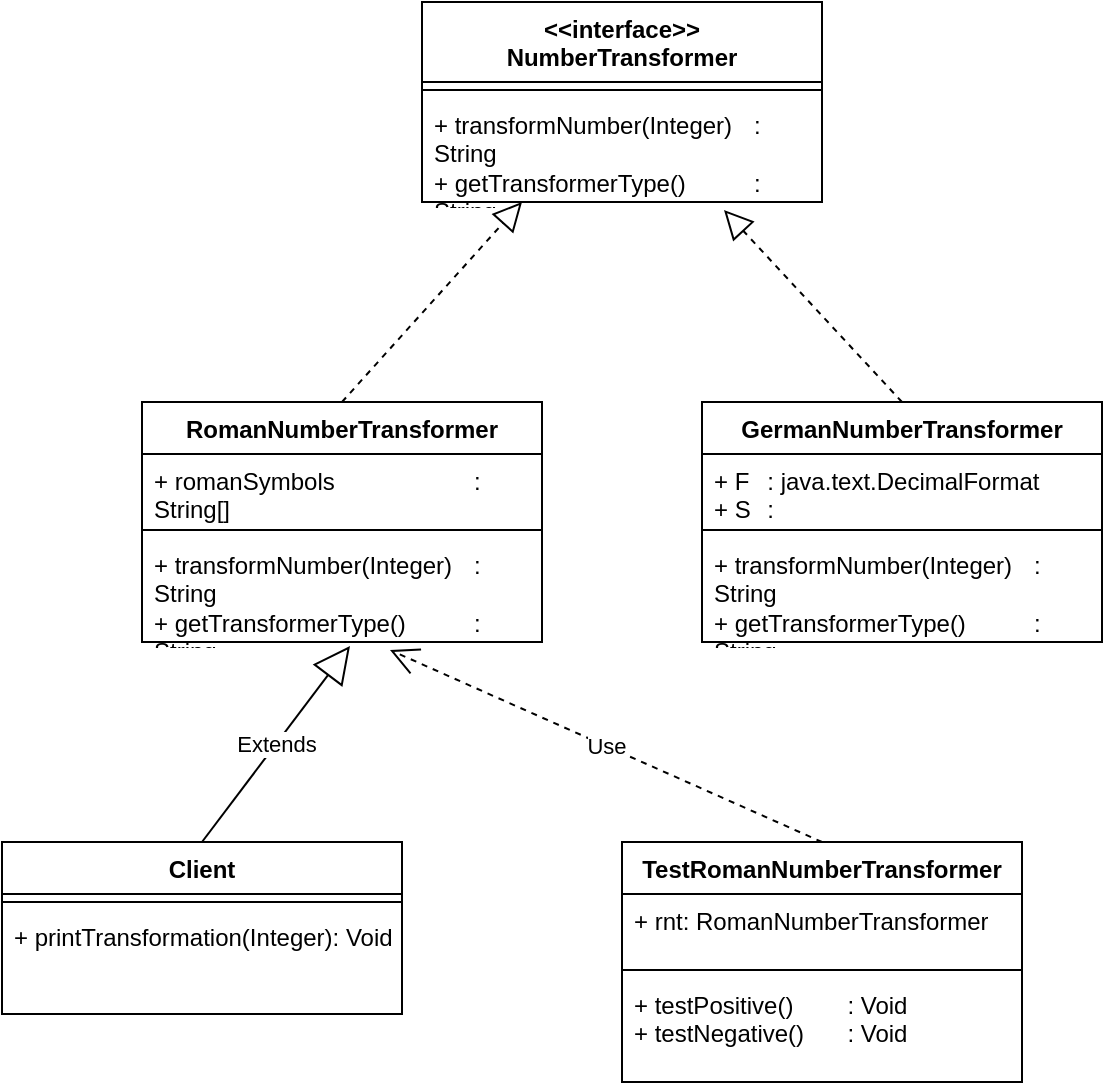 <mxfile version="24.2.3" type="github">
  <diagram name="Page-1" id="qOqSeO6un0RNDj4lg11x">
    <mxGraphModel dx="734" dy="738" grid="1" gridSize="10" guides="1" tooltips="1" connect="1" arrows="1" fold="1" page="1" pageScale="1" pageWidth="850" pageHeight="1100" math="0" shadow="0">
      <root>
        <mxCell id="0" />
        <mxCell id="1" parent="0" />
        <mxCell id="VwFLCYPLRj5lLe7OgInl-14" value="RomanNumberTransformer" style="swimlane;fontStyle=1;align=center;verticalAlign=top;childLayout=stackLayout;horizontal=1;startSize=26;horizontalStack=0;resizeParent=1;resizeParentMax=0;resizeLast=0;collapsible=1;marginBottom=0;whiteSpace=wrap;html=1;" vertex="1" parent="1">
          <mxGeometry x="120" y="340" width="200" height="120" as="geometry" />
        </mxCell>
        <mxCell id="VwFLCYPLRj5lLe7OgInl-15" value="&lt;div&gt;+ romanSymbols&lt;span style=&quot;white-space: pre;&quot;&gt;&#x9;&lt;span style=&quot;white-space: pre;&quot;&gt;&#x9;&lt;/span&gt;&lt;span style=&quot;white-space: pre;&quot;&gt;&#x9;&lt;/span&gt;&lt;/span&gt;: String[]&lt;/div&gt;&lt;div&gt;+ romanValue&lt;span style=&quot;white-space: pre;&quot;&gt;&#x9;&lt;/span&gt;&lt;span style=&quot;white-space: pre;&quot;&gt;&#x9;&lt;/span&gt;&lt;span style=&quot;white-space: pre;&quot;&gt;&#x9;&lt;/span&gt;&lt;span style=&quot;white-space: pre;&quot;&gt;&#x9;&lt;/span&gt;: String[]&lt;br&gt;&lt;/div&gt;" style="text;strokeColor=none;fillColor=none;align=left;verticalAlign=top;spacingLeft=4;spacingRight=4;overflow=hidden;rotatable=0;points=[[0,0.5],[1,0.5]];portConstraint=eastwest;whiteSpace=wrap;html=1;" vertex="1" parent="VwFLCYPLRj5lLe7OgInl-14">
          <mxGeometry y="26" width="200" height="34" as="geometry" />
        </mxCell>
        <mxCell id="VwFLCYPLRj5lLe7OgInl-16" value="" style="line;strokeWidth=1;fillColor=none;align=left;verticalAlign=middle;spacingTop=-1;spacingLeft=3;spacingRight=3;rotatable=0;labelPosition=right;points=[];portConstraint=eastwest;strokeColor=inherit;" vertex="1" parent="VwFLCYPLRj5lLe7OgInl-14">
          <mxGeometry y="60" width="200" height="8" as="geometry" />
        </mxCell>
        <mxCell id="VwFLCYPLRj5lLe7OgInl-17" value="&lt;div&gt;+ transformNumber(Integer)&lt;span style=&quot;white-space: pre;&quot;&gt;&#x9;&lt;/span&gt;: String&lt;/div&gt;&lt;div&gt;+ getTransformerType()&lt;span style=&quot;white-space: pre;&quot;&gt;&#x9;&lt;/span&gt;&lt;span style=&quot;white-space: pre;&quot;&gt;&#x9;&lt;/span&gt;: String&lt;br&gt;&lt;/div&gt;" style="text;strokeColor=none;fillColor=none;align=left;verticalAlign=top;spacingLeft=4;spacingRight=4;overflow=hidden;rotatable=0;points=[[0,0.5],[1,0.5]];portConstraint=eastwest;whiteSpace=wrap;html=1;" vertex="1" parent="VwFLCYPLRj5lLe7OgInl-14">
          <mxGeometry y="68" width="200" height="52" as="geometry" />
        </mxCell>
        <mxCell id="VwFLCYPLRj5lLe7OgInl-18" value="&lt;div&gt;&amp;lt;&amp;lt;interface&amp;gt;&amp;gt;&lt;br&gt;&lt;/div&gt;&lt;div&gt;NumberTransformer&lt;/div&gt;" style="swimlane;fontStyle=1;align=center;verticalAlign=top;childLayout=stackLayout;horizontal=1;startSize=40;horizontalStack=0;resizeParent=1;resizeParentMax=0;resizeLast=0;collapsible=1;marginBottom=0;whiteSpace=wrap;html=1;" vertex="1" parent="1">
          <mxGeometry x="260" y="140" width="200" height="100" as="geometry" />
        </mxCell>
        <mxCell id="VwFLCYPLRj5lLe7OgInl-20" value="" style="line;strokeWidth=1;fillColor=none;align=left;verticalAlign=middle;spacingTop=-1;spacingLeft=3;spacingRight=3;rotatable=0;labelPosition=right;points=[];portConstraint=eastwest;strokeColor=inherit;" vertex="1" parent="VwFLCYPLRj5lLe7OgInl-18">
          <mxGeometry y="40" width="200" height="8" as="geometry" />
        </mxCell>
        <mxCell id="VwFLCYPLRj5lLe7OgInl-21" value="&lt;div&gt;+ transformNumber(Integer)&lt;span style=&quot;white-space: pre;&quot;&gt;&#x9;&lt;/span&gt;: String&lt;/div&gt;&lt;div&gt;+ getTransformerType()&lt;span style=&quot;white-space: pre;&quot;&gt;&#x9;&lt;/span&gt;&lt;span style=&quot;white-space: pre;&quot;&gt;&#x9;&lt;/span&gt;: String&lt;br&gt;&lt;/div&gt;" style="text;strokeColor=none;fillColor=none;align=left;verticalAlign=top;spacingLeft=4;spacingRight=4;overflow=hidden;rotatable=0;points=[[0,0.5],[1,0.5]];portConstraint=eastwest;whiteSpace=wrap;html=1;" vertex="1" parent="VwFLCYPLRj5lLe7OgInl-18">
          <mxGeometry y="48" width="200" height="52" as="geometry" />
        </mxCell>
        <mxCell id="VwFLCYPLRj5lLe7OgInl-22" value="GermanNumberTransformer" style="swimlane;fontStyle=1;align=center;verticalAlign=top;childLayout=stackLayout;horizontal=1;startSize=26;horizontalStack=0;resizeParent=1;resizeParentMax=0;resizeLast=0;collapsible=1;marginBottom=0;whiteSpace=wrap;html=1;" vertex="1" parent="1">
          <mxGeometry x="400" y="340" width="200" height="120" as="geometry" />
        </mxCell>
        <mxCell id="VwFLCYPLRj5lLe7OgInl-23" value="&lt;div&gt;+ F&lt;span style=&quot;white-space: pre;&quot;&gt;&#x9;&lt;/span&gt;: java.text.DecimalFormat&lt;/div&gt;&lt;div&gt;+ S&lt;span style=&quot;white-space: pre;&quot;&gt;&#x9;&lt;/span&gt;: java.text.DecimalFormatSymbols&lt;br&gt;&lt;/div&gt;" style="text;strokeColor=none;fillColor=none;align=left;verticalAlign=top;spacingLeft=4;spacingRight=4;overflow=hidden;rotatable=0;points=[[0,0.5],[1,0.5]];portConstraint=eastwest;whiteSpace=wrap;html=1;" vertex="1" parent="VwFLCYPLRj5lLe7OgInl-22">
          <mxGeometry y="26" width="200" height="34" as="geometry" />
        </mxCell>
        <mxCell id="VwFLCYPLRj5lLe7OgInl-24" value="" style="line;strokeWidth=1;fillColor=none;align=left;verticalAlign=middle;spacingTop=-1;spacingLeft=3;spacingRight=3;rotatable=0;labelPosition=right;points=[];portConstraint=eastwest;strokeColor=inherit;" vertex="1" parent="VwFLCYPLRj5lLe7OgInl-22">
          <mxGeometry y="60" width="200" height="8" as="geometry" />
        </mxCell>
        <mxCell id="VwFLCYPLRj5lLe7OgInl-25" value="&lt;div&gt;+ transformNumber(Integer)&lt;span style=&quot;white-space: pre;&quot;&gt;&#x9;&lt;/span&gt;: String&lt;/div&gt;&lt;div&gt;+ getTransformerType()&lt;span style=&quot;white-space: pre;&quot;&gt;&#x9;&lt;/span&gt;&lt;span style=&quot;white-space: pre;&quot;&gt;&#x9;&lt;/span&gt;: String&lt;br&gt;&lt;/div&gt;" style="text;strokeColor=none;fillColor=none;align=left;verticalAlign=top;spacingLeft=4;spacingRight=4;overflow=hidden;rotatable=0;points=[[0,0.5],[1,0.5]];portConstraint=eastwest;whiteSpace=wrap;html=1;" vertex="1" parent="VwFLCYPLRj5lLe7OgInl-22">
          <mxGeometry y="68" width="200" height="52" as="geometry" />
        </mxCell>
        <mxCell id="VwFLCYPLRj5lLe7OgInl-28" value="Client" style="swimlane;fontStyle=1;align=center;verticalAlign=top;childLayout=stackLayout;horizontal=1;startSize=26;horizontalStack=0;resizeParent=1;resizeParentMax=0;resizeLast=0;collapsible=1;marginBottom=0;whiteSpace=wrap;html=1;" vertex="1" parent="1">
          <mxGeometry x="50" y="560" width="200" height="86" as="geometry" />
        </mxCell>
        <mxCell id="VwFLCYPLRj5lLe7OgInl-30" value="" style="line;strokeWidth=1;fillColor=none;align=left;verticalAlign=middle;spacingTop=-1;spacingLeft=3;spacingRight=3;rotatable=0;labelPosition=right;points=[];portConstraint=eastwest;strokeColor=inherit;" vertex="1" parent="VwFLCYPLRj5lLe7OgInl-28">
          <mxGeometry y="26" width="200" height="8" as="geometry" />
        </mxCell>
        <mxCell id="VwFLCYPLRj5lLe7OgInl-31" value="+ printTransformation(Integer): Void" style="text;strokeColor=none;fillColor=none;align=left;verticalAlign=top;spacingLeft=4;spacingRight=4;overflow=hidden;rotatable=0;points=[[0,0.5],[1,0.5]];portConstraint=eastwest;whiteSpace=wrap;html=1;" vertex="1" parent="VwFLCYPLRj5lLe7OgInl-28">
          <mxGeometry y="34" width="200" height="52" as="geometry" />
        </mxCell>
        <mxCell id="VwFLCYPLRj5lLe7OgInl-32" value="" style="endArrow=block;dashed=1;endFill=0;endSize=12;html=1;rounded=0;exitX=0.5;exitY=0;exitDx=0;exitDy=0;entryX=0.25;entryY=1;entryDx=0;entryDy=0;" edge="1" parent="1" source="VwFLCYPLRj5lLe7OgInl-14" target="VwFLCYPLRj5lLe7OgInl-18">
          <mxGeometry width="160" relative="1" as="geometry">
            <mxPoint x="300" y="510" as="sourcePoint" />
            <mxPoint x="460" y="510" as="targetPoint" />
          </mxGeometry>
        </mxCell>
        <mxCell id="VwFLCYPLRj5lLe7OgInl-33" value="" style="endArrow=block;dashed=1;endFill=0;endSize=12;html=1;rounded=0;exitX=0.5;exitY=0;exitDx=0;exitDy=0;entryX=0.755;entryY=1.077;entryDx=0;entryDy=0;entryPerimeter=0;" edge="1" parent="1" source="VwFLCYPLRj5lLe7OgInl-22" target="VwFLCYPLRj5lLe7OgInl-21">
          <mxGeometry width="160" relative="1" as="geometry">
            <mxPoint x="230" y="350" as="sourcePoint" />
            <mxPoint x="334" y="252" as="targetPoint" />
          </mxGeometry>
        </mxCell>
        <mxCell id="VwFLCYPLRj5lLe7OgInl-34" value="Extends" style="endArrow=block;endSize=16;endFill=0;html=1;rounded=0;entryX=0.52;entryY=1.038;entryDx=0;entryDy=0;exitX=0.5;exitY=0;exitDx=0;exitDy=0;entryPerimeter=0;" edge="1" parent="1" source="VwFLCYPLRj5lLe7OgInl-28" target="VwFLCYPLRj5lLe7OgInl-17">
          <mxGeometry width="160" relative="1" as="geometry">
            <mxPoint x="300" y="510" as="sourcePoint" />
            <mxPoint x="460" y="510" as="targetPoint" />
          </mxGeometry>
        </mxCell>
        <mxCell id="VwFLCYPLRj5lLe7OgInl-36" value="TestRomanNumberTransformer" style="swimlane;fontStyle=1;align=center;verticalAlign=top;childLayout=stackLayout;horizontal=1;startSize=26;horizontalStack=0;resizeParent=1;resizeParentMax=0;resizeLast=0;collapsible=1;marginBottom=0;whiteSpace=wrap;html=1;" vertex="1" parent="1">
          <mxGeometry x="360" y="560" width="200" height="120" as="geometry" />
        </mxCell>
        <mxCell id="VwFLCYPLRj5lLe7OgInl-37" value="&lt;div&gt;+ rnt: RomanNumberTransformer&lt;br&gt;&lt;/div&gt;" style="text;strokeColor=none;fillColor=none;align=left;verticalAlign=top;spacingLeft=4;spacingRight=4;overflow=hidden;rotatable=0;points=[[0,0.5],[1,0.5]];portConstraint=eastwest;whiteSpace=wrap;html=1;" vertex="1" parent="VwFLCYPLRj5lLe7OgInl-36">
          <mxGeometry y="26" width="200" height="34" as="geometry" />
        </mxCell>
        <mxCell id="VwFLCYPLRj5lLe7OgInl-38" value="" style="line;strokeWidth=1;fillColor=none;align=left;verticalAlign=middle;spacingTop=-1;spacingLeft=3;spacingRight=3;rotatable=0;labelPosition=right;points=[];portConstraint=eastwest;strokeColor=inherit;" vertex="1" parent="VwFLCYPLRj5lLe7OgInl-36">
          <mxGeometry y="60" width="200" height="8" as="geometry" />
        </mxCell>
        <mxCell id="VwFLCYPLRj5lLe7OgInl-39" value="&lt;div&gt;+ testPositive()&lt;span style=&quot;white-space: pre;&quot;&gt;&#x9;&lt;/span&gt;: Void&lt;/div&gt;&lt;div&gt;+ testNegative()&lt;span style=&quot;white-space: pre;&quot;&gt;&#x9;&lt;/span&gt;: Void&lt;br&gt;&lt;/div&gt;" style="text;strokeColor=none;fillColor=none;align=left;verticalAlign=top;spacingLeft=4;spacingRight=4;overflow=hidden;rotatable=0;points=[[0,0.5],[1,0.5]];portConstraint=eastwest;whiteSpace=wrap;html=1;" vertex="1" parent="VwFLCYPLRj5lLe7OgInl-36">
          <mxGeometry y="68" width="200" height="52" as="geometry" />
        </mxCell>
        <mxCell id="VwFLCYPLRj5lLe7OgInl-40" value="Use" style="endArrow=open;endSize=12;dashed=1;html=1;rounded=0;entryX=0.62;entryY=1.077;entryDx=0;entryDy=0;entryPerimeter=0;exitX=0.5;exitY=0;exitDx=0;exitDy=0;" edge="1" parent="1" source="VwFLCYPLRj5lLe7OgInl-36" target="VwFLCYPLRj5lLe7OgInl-17">
          <mxGeometry width="160" relative="1" as="geometry">
            <mxPoint x="300" y="480" as="sourcePoint" />
            <mxPoint x="460" y="480" as="targetPoint" />
          </mxGeometry>
        </mxCell>
      </root>
    </mxGraphModel>
  </diagram>
</mxfile>

